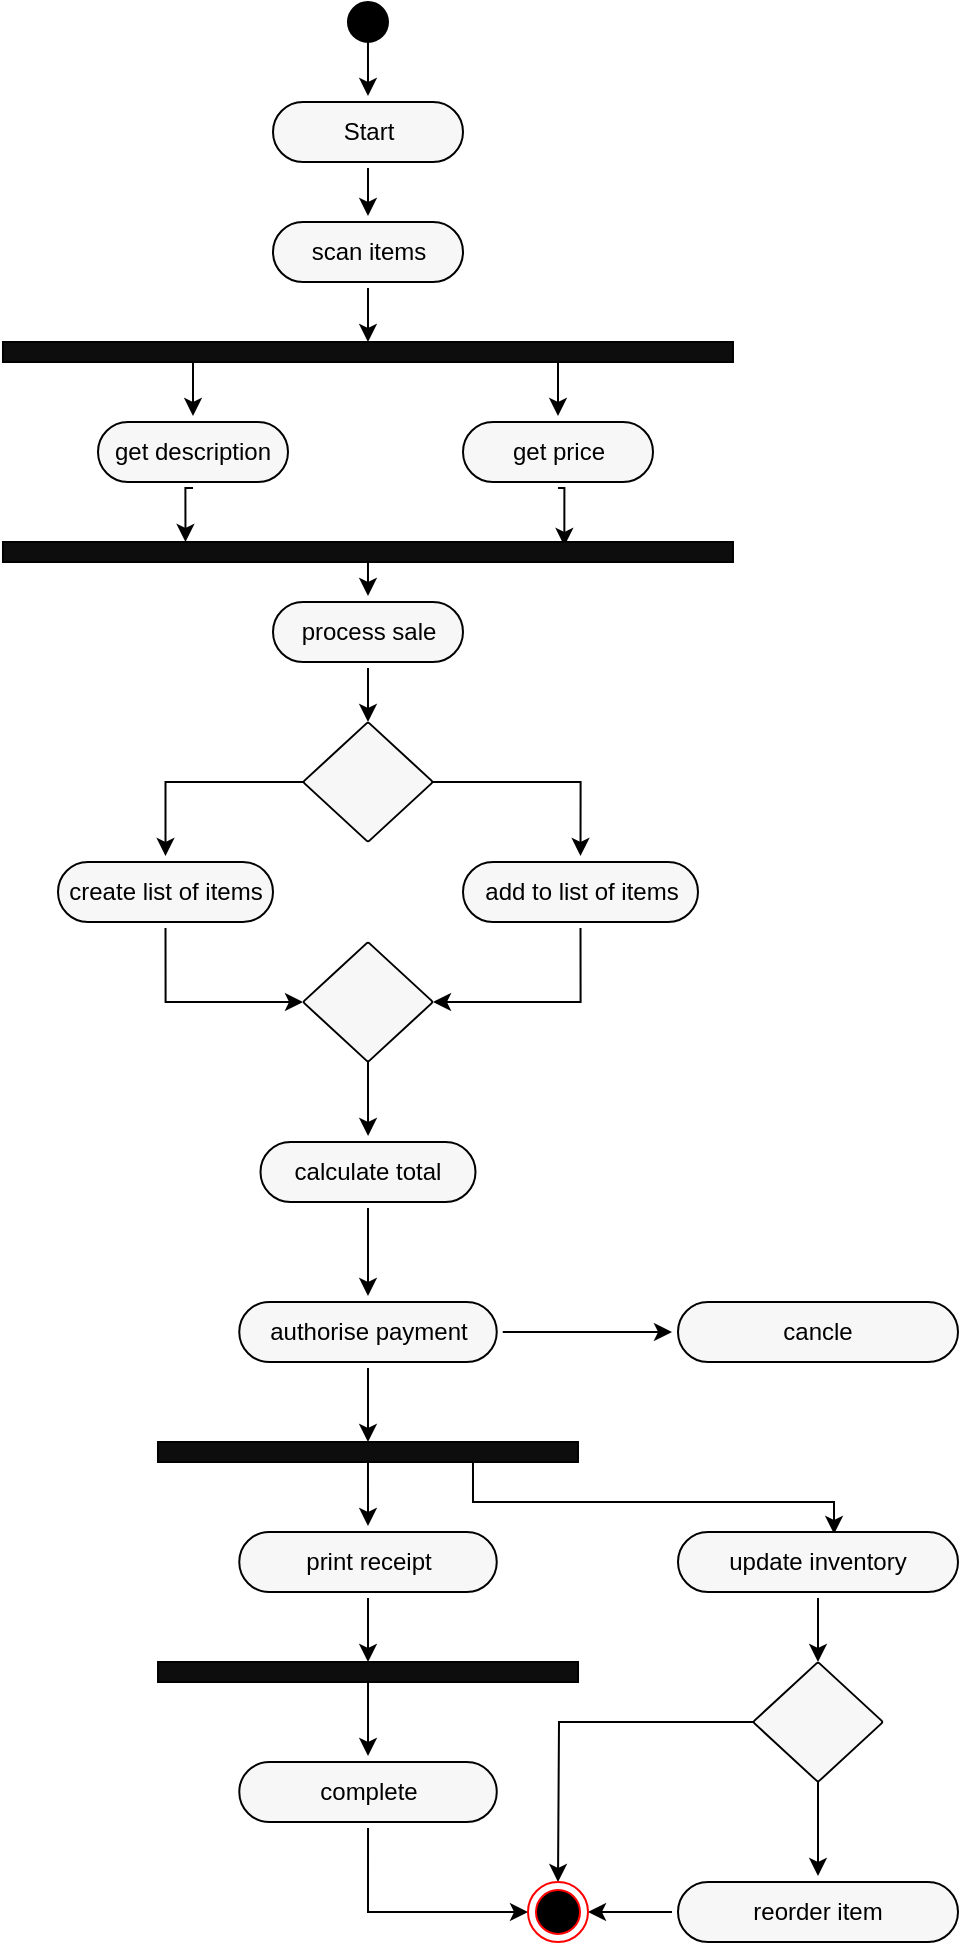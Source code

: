 <mxfile version="13.6.2" type="device"><diagram id="vMRwUqnQkxFXV41fToty" name="Page-1"><mxGraphModel dx="1422" dy="822" grid="1" gridSize="10" guides="1" tooltips="1" connect="1" arrows="1" fold="1" page="0" pageScale="1" pageWidth="850" pageHeight="1100" math="0" shadow="0"><root><mxCell id="0"/><mxCell id="1" parent="0"/><mxCell id="id0Bq9wElvVw_4MVBDQA-27" style="edgeStyle=orthogonalEdgeStyle;rounded=0;sketch=0;orthogonalLoop=1;jettySize=auto;html=1;exitX=0.5;exitY=1;exitDx=0;exitDy=0;shadow=0;" edge="1" parent="1" source="id0Bq9wElvVw_4MVBDQA-2" target="id0Bq9wElvVw_4MVBDQA-3"><mxGeometry relative="1" as="geometry"/></mxCell><mxCell id="id0Bq9wElvVw_4MVBDQA-2" value="" style="ellipse;whiteSpace=wrap;html=1;aspect=fixed;fillColor=#000000;" vertex="1" parent="1"><mxGeometry x="194.99" y="130" width="20" height="20" as="geometry"/></mxCell><mxCell id="id0Bq9wElvVw_4MVBDQA-28" style="edgeStyle=orthogonalEdgeStyle;rounded=0;sketch=0;orthogonalLoop=1;jettySize=auto;html=1;exitX=0.5;exitY=1;exitDx=0;exitDy=0;shadow=0;" edge="1" parent="1" source="id0Bq9wElvVw_4MVBDQA-3" target="id0Bq9wElvVw_4MVBDQA-4"><mxGeometry relative="1" as="geometry"/></mxCell><mxCell id="id0Bq9wElvVw_4MVBDQA-3" value="Start" style="rounded=1;whiteSpace=wrap;html=1;fillColor=#F7F7F7;shadow=0;sketch=0;glass=0;strokeWidth=1;perimeterSpacing=3;arcSize=50;" vertex="1" parent="1"><mxGeometry x="157.5" y="180" width="95" height="30" as="geometry"/></mxCell><mxCell id="id0Bq9wElvVw_4MVBDQA-29" style="edgeStyle=orthogonalEdgeStyle;rounded=0;sketch=0;orthogonalLoop=1;jettySize=auto;html=1;exitX=0.5;exitY=1;exitDx=0;exitDy=0;entryX=0.5;entryY=0;entryDx=0;entryDy=0;shadow=0;" edge="1" parent="1" source="id0Bq9wElvVw_4MVBDQA-4" target="id0Bq9wElvVw_4MVBDQA-22"><mxGeometry relative="1" as="geometry"/></mxCell><mxCell id="id0Bq9wElvVw_4MVBDQA-4" value="scan items" style="rounded=1;whiteSpace=wrap;html=1;fillColor=#F7F7F7;shadow=0;sketch=0;glass=0;strokeWidth=1;perimeterSpacing=3;arcSize=50;" vertex="1" parent="1"><mxGeometry x="157.5" y="240" width="95" height="30" as="geometry"/></mxCell><mxCell id="id0Bq9wElvVw_4MVBDQA-35" style="edgeStyle=orthogonalEdgeStyle;rounded=0;sketch=0;orthogonalLoop=1;jettySize=auto;html=1;exitX=0.5;exitY=1;exitDx=0;exitDy=0;entryX=0.5;entryY=0;entryDx=0;entryDy=0;shadow=0;" edge="1" parent="1" source="id0Bq9wElvVw_4MVBDQA-6" target="id0Bq9wElvVw_4MVBDQA-10"><mxGeometry relative="1" as="geometry"/></mxCell><mxCell id="id0Bq9wElvVw_4MVBDQA-6" value="process sale" style="rounded=1;whiteSpace=wrap;html=1;fillColor=#F7F7F7;shadow=0;sketch=0;glass=0;strokeWidth=1;perimeterSpacing=3;arcSize=50;" vertex="1" parent="1"><mxGeometry x="157.5" y="430" width="95" height="30" as="geometry"/></mxCell><mxCell id="id0Bq9wElvVw_4MVBDQA-33" style="edgeStyle=orthogonalEdgeStyle;rounded=0;sketch=0;orthogonalLoop=1;jettySize=auto;html=1;exitX=0.5;exitY=1;exitDx=0;exitDy=0;entryX=0.769;entryY=0.2;entryDx=0;entryDy=0;entryPerimeter=0;shadow=0;" edge="1" parent="1" source="id0Bq9wElvVw_4MVBDQA-7" target="id0Bq9wElvVw_4MVBDQA-23"><mxGeometry relative="1" as="geometry"/></mxCell><mxCell id="id0Bq9wElvVw_4MVBDQA-7" value="get price" style="rounded=1;whiteSpace=wrap;html=1;fillColor=#F7F7F7;shadow=0;sketch=0;glass=0;strokeWidth=1;perimeterSpacing=3;arcSize=50;" vertex="1" parent="1"><mxGeometry x="252.5" y="340" width="95" height="30" as="geometry"/></mxCell><mxCell id="id0Bq9wElvVw_4MVBDQA-32" style="edgeStyle=orthogonalEdgeStyle;rounded=0;sketch=0;orthogonalLoop=1;jettySize=auto;html=1;exitX=0.5;exitY=1;exitDx=0;exitDy=0;entryX=0.25;entryY=0;entryDx=0;entryDy=0;shadow=0;" edge="1" parent="1" source="id0Bq9wElvVw_4MVBDQA-9" target="id0Bq9wElvVw_4MVBDQA-23"><mxGeometry relative="1" as="geometry"/></mxCell><mxCell id="id0Bq9wElvVw_4MVBDQA-9" value="get description" style="rounded=1;whiteSpace=wrap;html=1;fillColor=#F7F7F7;shadow=0;sketch=0;glass=0;strokeWidth=1;perimeterSpacing=3;arcSize=50;" vertex="1" parent="1"><mxGeometry x="70" y="340" width="95" height="30" as="geometry"/></mxCell><mxCell id="id0Bq9wElvVw_4MVBDQA-36" style="edgeStyle=orthogonalEdgeStyle;rounded=0;sketch=0;orthogonalLoop=1;jettySize=auto;html=1;exitX=0;exitY=0.5;exitDx=0;exitDy=0;shadow=0;" edge="1" parent="1" source="id0Bq9wElvVw_4MVBDQA-10" target="id0Bq9wElvVw_4MVBDQA-11"><mxGeometry relative="1" as="geometry"/></mxCell><mxCell id="id0Bq9wElvVw_4MVBDQA-37" style="edgeStyle=orthogonalEdgeStyle;rounded=0;sketch=0;orthogonalLoop=1;jettySize=auto;html=1;exitX=1;exitY=0.5;exitDx=0;exitDy=0;entryX=0.5;entryY=0;entryDx=0;entryDy=0;shadow=0;" edge="1" parent="1" source="id0Bq9wElvVw_4MVBDQA-10" target="id0Bq9wElvVw_4MVBDQA-12"><mxGeometry relative="1" as="geometry"/></mxCell><mxCell id="id0Bq9wElvVw_4MVBDQA-10" value="" style="rhombus;whiteSpace=wrap;html=1;rounded=1;shadow=0;glass=0;sketch=0;strokeWidth=1;fillColor=#F7F7F7;arcSize=2;" vertex="1" parent="1"><mxGeometry x="172.5" y="490" width="65" height="60" as="geometry"/></mxCell><mxCell id="id0Bq9wElvVw_4MVBDQA-39" style="edgeStyle=orthogonalEdgeStyle;rounded=0;sketch=0;orthogonalLoop=1;jettySize=auto;html=1;exitX=0.5;exitY=1;exitDx=0;exitDy=0;entryX=0;entryY=0.5;entryDx=0;entryDy=0;shadow=0;" edge="1" parent="1" source="id0Bq9wElvVw_4MVBDQA-11" target="id0Bq9wElvVw_4MVBDQA-13"><mxGeometry relative="1" as="geometry"><Array as="points"><mxPoint x="104" y="630"/></Array></mxGeometry></mxCell><mxCell id="id0Bq9wElvVw_4MVBDQA-11" value="create list of items" style="rounded=1;whiteSpace=wrap;html=1;fillColor=#F7F7F7;shadow=0;sketch=0;glass=0;strokeWidth=1;perimeterSpacing=3;arcSize=50;" vertex="1" parent="1"><mxGeometry x="50" y="560" width="107.5" height="30" as="geometry"/></mxCell><mxCell id="id0Bq9wElvVw_4MVBDQA-40" style="edgeStyle=orthogonalEdgeStyle;rounded=0;sketch=0;orthogonalLoop=1;jettySize=auto;html=1;exitX=0.5;exitY=1;exitDx=0;exitDy=0;entryX=1;entryY=0.5;entryDx=0;entryDy=0;shadow=0;" edge="1" parent="1" source="id0Bq9wElvVw_4MVBDQA-12" target="id0Bq9wElvVw_4MVBDQA-13"><mxGeometry relative="1" as="geometry"><Array as="points"><mxPoint x="311" y="630"/></Array></mxGeometry></mxCell><mxCell id="id0Bq9wElvVw_4MVBDQA-12" value="add to list of items" style="rounded=1;whiteSpace=wrap;html=1;fillColor=#F7F7F7;shadow=0;sketch=0;glass=0;strokeWidth=1;perimeterSpacing=3;arcSize=50;" vertex="1" parent="1"><mxGeometry x="252.5" y="560" width="117.5" height="30" as="geometry"/></mxCell><mxCell id="id0Bq9wElvVw_4MVBDQA-41" style="edgeStyle=orthogonalEdgeStyle;rounded=0;sketch=0;orthogonalLoop=1;jettySize=auto;html=1;exitX=0.5;exitY=1;exitDx=0;exitDy=0;shadow=0;" edge="1" parent="1" source="id0Bq9wElvVw_4MVBDQA-13" target="id0Bq9wElvVw_4MVBDQA-14"><mxGeometry relative="1" as="geometry"/></mxCell><mxCell id="id0Bq9wElvVw_4MVBDQA-13" value="" style="rhombus;whiteSpace=wrap;html=1;rounded=1;shadow=0;glass=0;sketch=0;strokeWidth=1;fillColor=#F7F7F7;arcSize=2;" vertex="1" parent="1"><mxGeometry x="172.5" y="600" width="65" height="60" as="geometry"/></mxCell><mxCell id="id0Bq9wElvVw_4MVBDQA-42" style="edgeStyle=orthogonalEdgeStyle;rounded=0;sketch=0;orthogonalLoop=1;jettySize=auto;html=1;exitX=0.5;exitY=1;exitDx=0;exitDy=0;shadow=0;" edge="1" parent="1" source="id0Bq9wElvVw_4MVBDQA-14" target="id0Bq9wElvVw_4MVBDQA-15"><mxGeometry relative="1" as="geometry"/></mxCell><mxCell id="id0Bq9wElvVw_4MVBDQA-14" value="calculate total" style="rounded=1;whiteSpace=wrap;html=1;fillColor=#F7F7F7;shadow=0;sketch=0;glass=0;strokeWidth=1;perimeterSpacing=3;arcSize=50;" vertex="1" parent="1"><mxGeometry x="151.25" y="700" width="107.5" height="30" as="geometry"/></mxCell><mxCell id="id0Bq9wElvVw_4MVBDQA-43" style="edgeStyle=orthogonalEdgeStyle;rounded=0;sketch=0;orthogonalLoop=1;jettySize=auto;html=1;exitX=0.5;exitY=1;exitDx=0;exitDy=0;entryX=0.5;entryY=0;entryDx=0;entryDy=0;shadow=0;" edge="1" parent="1" source="id0Bq9wElvVw_4MVBDQA-15" target="id0Bq9wElvVw_4MVBDQA-24"><mxGeometry relative="1" as="geometry"/></mxCell><mxCell id="id0Bq9wElvVw_4MVBDQA-44" style="edgeStyle=orthogonalEdgeStyle;rounded=0;sketch=0;orthogonalLoop=1;jettySize=auto;html=1;exitX=1;exitY=0.5;exitDx=0;exitDy=0;entryX=0;entryY=0.5;entryDx=0;entryDy=0;shadow=0;" edge="1" parent="1" source="id0Bq9wElvVw_4MVBDQA-15" target="id0Bq9wElvVw_4MVBDQA-18"><mxGeometry relative="1" as="geometry"/></mxCell><mxCell id="id0Bq9wElvVw_4MVBDQA-15" value="authorise payment" style="rounded=1;whiteSpace=wrap;html=1;fillColor=#F7F7F7;shadow=0;sketch=0;glass=0;strokeWidth=1;perimeterSpacing=3;arcSize=50;" vertex="1" parent="1"><mxGeometry x="140.63" y="780" width="128.75" height="30" as="geometry"/></mxCell><mxCell id="id0Bq9wElvVw_4MVBDQA-47" style="edgeStyle=orthogonalEdgeStyle;rounded=0;sketch=0;orthogonalLoop=1;jettySize=auto;html=1;exitX=0.5;exitY=1;exitDx=0;exitDy=0;entryX=0.5;entryY=0;entryDx=0;entryDy=0;shadow=0;" edge="1" parent="1" source="id0Bq9wElvVw_4MVBDQA-16" target="id0Bq9wElvVw_4MVBDQA-25"><mxGeometry relative="1" as="geometry"/></mxCell><mxCell id="id0Bq9wElvVw_4MVBDQA-16" value="print receipt" style="rounded=1;whiteSpace=wrap;html=1;fillColor=#F7F7F7;shadow=0;sketch=0;glass=0;strokeWidth=1;perimeterSpacing=3;arcSize=50;" vertex="1" parent="1"><mxGeometry x="140.63" y="895" width="128.75" height="30" as="geometry"/></mxCell><mxCell id="id0Bq9wElvVw_4MVBDQA-55" style="edgeStyle=orthogonalEdgeStyle;rounded=0;sketch=0;orthogonalLoop=1;jettySize=auto;html=1;exitX=0.5;exitY=1;exitDx=0;exitDy=0;entryX=0;entryY=0.5;entryDx=0;entryDy=0;shadow=0;" edge="1" parent="1" source="id0Bq9wElvVw_4MVBDQA-17" target="id0Bq9wElvVw_4MVBDQA-21"><mxGeometry relative="1" as="geometry"><Array as="points"><mxPoint x="205" y="1085"/></Array></mxGeometry></mxCell><mxCell id="id0Bq9wElvVw_4MVBDQA-17" value="complete" style="rounded=1;whiteSpace=wrap;html=1;fillColor=#F7F7F7;shadow=0;sketch=0;glass=0;strokeWidth=1;perimeterSpacing=3;arcSize=50;" vertex="1" parent="1"><mxGeometry x="140.64" y="1010" width="128.75" height="30" as="geometry"/></mxCell><mxCell id="id0Bq9wElvVw_4MVBDQA-18" value="cancle" style="rounded=1;whiteSpace=wrap;html=1;fillColor=#F7F7F7;shadow=0;sketch=0;glass=0;strokeWidth=1;perimeterSpacing=3;arcSize=50;" vertex="1" parent="1"><mxGeometry x="360" y="780" width="140" height="30" as="geometry"/></mxCell><mxCell id="id0Bq9wElvVw_4MVBDQA-51" style="edgeStyle=orthogonalEdgeStyle;rounded=0;sketch=0;orthogonalLoop=1;jettySize=auto;html=1;exitX=0.5;exitY=1;exitDx=0;exitDy=0;entryX=0.5;entryY=0;entryDx=0;entryDy=0;shadow=0;" edge="1" parent="1" source="id0Bq9wElvVw_4MVBDQA-19" target="id0Bq9wElvVw_4MVBDQA-20"><mxGeometry relative="1" as="geometry"><Array as="points"><mxPoint x="430" y="1020"/></Array></mxGeometry></mxCell><mxCell id="id0Bq9wElvVw_4MVBDQA-53" style="edgeStyle=orthogonalEdgeStyle;rounded=0;sketch=0;orthogonalLoop=1;jettySize=auto;html=1;exitX=0;exitY=0.5;exitDx=0;exitDy=0;shadow=0;" edge="1" parent="1" source="id0Bq9wElvVw_4MVBDQA-19"><mxGeometry relative="1" as="geometry"><mxPoint x="300" y="1070" as="targetPoint"/></mxGeometry></mxCell><mxCell id="id0Bq9wElvVw_4MVBDQA-19" value="" style="rhombus;whiteSpace=wrap;html=1;rounded=1;shadow=0;glass=0;sketch=0;strokeWidth=1;fillColor=#F7F7F7;arcSize=2;" vertex="1" parent="1"><mxGeometry x="397.5" y="960" width="65" height="60" as="geometry"/></mxCell><mxCell id="id0Bq9wElvVw_4MVBDQA-54" style="edgeStyle=orthogonalEdgeStyle;rounded=0;sketch=0;orthogonalLoop=1;jettySize=auto;html=1;exitX=0;exitY=0.5;exitDx=0;exitDy=0;entryX=1;entryY=0.5;entryDx=0;entryDy=0;shadow=0;" edge="1" parent="1" source="id0Bq9wElvVw_4MVBDQA-20" target="id0Bq9wElvVw_4MVBDQA-21"><mxGeometry relative="1" as="geometry"><Array as="points"/></mxGeometry></mxCell><mxCell id="id0Bq9wElvVw_4MVBDQA-20" value="reorder item" style="rounded=1;whiteSpace=wrap;html=1;fillColor=#F7F7F7;shadow=0;sketch=0;glass=0;strokeWidth=1;perimeterSpacing=3;arcSize=50;" vertex="1" parent="1"><mxGeometry x="360" y="1070" width="140" height="30" as="geometry"/></mxCell><mxCell id="id0Bq9wElvVw_4MVBDQA-21" value="" style="ellipse;html=1;shape=endState;fillColor=#000000;strokeColor=#ff0000;rounded=1;shadow=0;glass=0;sketch=0;" vertex="1" parent="1"><mxGeometry x="285" y="1070" width="30" height="30" as="geometry"/></mxCell><mxCell id="id0Bq9wElvVw_4MVBDQA-30" style="edgeStyle=orthogonalEdgeStyle;rounded=0;sketch=0;orthogonalLoop=1;jettySize=auto;html=1;exitX=0.25;exitY=1;exitDx=0;exitDy=0;entryX=0.5;entryY=0;entryDx=0;entryDy=0;shadow=0;" edge="1" parent="1" source="id0Bq9wElvVw_4MVBDQA-22" target="id0Bq9wElvVw_4MVBDQA-9"><mxGeometry relative="1" as="geometry"/></mxCell><mxCell id="id0Bq9wElvVw_4MVBDQA-31" style="edgeStyle=orthogonalEdgeStyle;rounded=0;sketch=0;orthogonalLoop=1;jettySize=auto;html=1;exitX=0.75;exitY=1;exitDx=0;exitDy=0;entryX=0.5;entryY=0;entryDx=0;entryDy=0;shadow=0;" edge="1" parent="1" source="id0Bq9wElvVw_4MVBDQA-22" target="id0Bq9wElvVw_4MVBDQA-7"><mxGeometry relative="1" as="geometry"/></mxCell><mxCell id="id0Bq9wElvVw_4MVBDQA-22" value="" style="rounded=0;whiteSpace=wrap;html=1;shadow=0;glass=0;sketch=0;strokeWidth=1;fillColor=#0D0D0D;" vertex="1" parent="1"><mxGeometry x="22.49" y="300" width="365" height="10" as="geometry"/></mxCell><mxCell id="id0Bq9wElvVw_4MVBDQA-34" style="edgeStyle=orthogonalEdgeStyle;rounded=0;sketch=0;orthogonalLoop=1;jettySize=auto;html=1;exitX=0.5;exitY=1;exitDx=0;exitDy=0;entryX=0.5;entryY=0;entryDx=0;entryDy=0;shadow=0;" edge="1" parent="1" source="id0Bq9wElvVw_4MVBDQA-23" target="id0Bq9wElvVw_4MVBDQA-6"><mxGeometry relative="1" as="geometry"/></mxCell><mxCell id="id0Bq9wElvVw_4MVBDQA-23" value="" style="rounded=0;whiteSpace=wrap;html=1;shadow=0;glass=0;sketch=0;strokeWidth=1;fillColor=#0D0D0D;" vertex="1" parent="1"><mxGeometry x="22.49" y="400" width="365" height="10" as="geometry"/></mxCell><mxCell id="id0Bq9wElvVw_4MVBDQA-45" style="edgeStyle=orthogonalEdgeStyle;rounded=0;sketch=0;orthogonalLoop=1;jettySize=auto;html=1;exitX=0.5;exitY=1;exitDx=0;exitDy=0;shadow=0;" edge="1" parent="1" source="id0Bq9wElvVw_4MVBDQA-24" target="id0Bq9wElvVw_4MVBDQA-16"><mxGeometry relative="1" as="geometry"/></mxCell><mxCell id="id0Bq9wElvVw_4MVBDQA-46" style="edgeStyle=orthogonalEdgeStyle;rounded=0;sketch=0;orthogonalLoop=1;jettySize=auto;html=1;exitX=0.75;exitY=1;exitDx=0;exitDy=0;entryX=0.555;entryY=0.111;entryDx=0;entryDy=0;entryPerimeter=0;shadow=0;" edge="1" parent="1" source="id0Bq9wElvVw_4MVBDQA-24" target="id0Bq9wElvVw_4MVBDQA-26"><mxGeometry relative="1" as="geometry"><Array as="points"><mxPoint x="258" y="880"/><mxPoint x="438" y="880"/></Array></mxGeometry></mxCell><mxCell id="id0Bq9wElvVw_4MVBDQA-24" value="" style="rounded=0;whiteSpace=wrap;html=1;shadow=0;glass=0;sketch=0;strokeWidth=1;fillColor=#0D0D0D;" vertex="1" parent="1"><mxGeometry x="99.99" y="850" width="210" height="10" as="geometry"/></mxCell><mxCell id="id0Bq9wElvVw_4MVBDQA-48" style="edgeStyle=orthogonalEdgeStyle;rounded=0;sketch=0;orthogonalLoop=1;jettySize=auto;html=1;exitX=0.5;exitY=1;exitDx=0;exitDy=0;entryX=0.5;entryY=0;entryDx=0;entryDy=0;shadow=0;" edge="1" parent="1" source="id0Bq9wElvVw_4MVBDQA-25" target="id0Bq9wElvVw_4MVBDQA-17"><mxGeometry relative="1" as="geometry"/></mxCell><mxCell id="id0Bq9wElvVw_4MVBDQA-25" value="" style="rounded=0;whiteSpace=wrap;html=1;shadow=0;glass=0;sketch=0;strokeWidth=1;fillColor=#0D0D0D;" vertex="1" parent="1"><mxGeometry x="100.01" y="960" width="210" height="10" as="geometry"/></mxCell><mxCell id="id0Bq9wElvVw_4MVBDQA-52" style="edgeStyle=orthogonalEdgeStyle;rounded=0;sketch=0;orthogonalLoop=1;jettySize=auto;html=1;exitX=0.5;exitY=1;exitDx=0;exitDy=0;shadow=0;" edge="1" parent="1" source="id0Bq9wElvVw_4MVBDQA-26" target="id0Bq9wElvVw_4MVBDQA-19"><mxGeometry relative="1" as="geometry"/></mxCell><mxCell id="id0Bq9wElvVw_4MVBDQA-26" value="update inventory" style="rounded=1;whiteSpace=wrap;html=1;fillColor=#F7F7F7;shadow=0;sketch=0;glass=0;strokeWidth=1;perimeterSpacing=3;arcSize=50;" vertex="1" parent="1"><mxGeometry x="360" y="895" width="140" height="30" as="geometry"/></mxCell></root></mxGraphModel></diagram></mxfile>